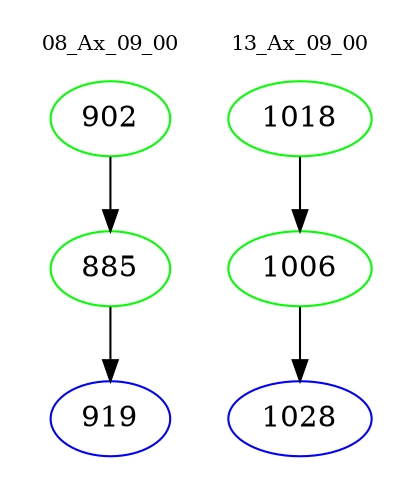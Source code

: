 digraph{
subgraph cluster_0 {
color = white
label = "08_Ax_09_00";
fontsize=10;
T0_902 [label="902", color="green"]
T0_902 -> T0_885 [color="black"]
T0_885 [label="885", color="green"]
T0_885 -> T0_919 [color="black"]
T0_919 [label="919", color="blue"]
}
subgraph cluster_1 {
color = white
label = "13_Ax_09_00";
fontsize=10;
T1_1018 [label="1018", color="green"]
T1_1018 -> T1_1006 [color="black"]
T1_1006 [label="1006", color="green"]
T1_1006 -> T1_1028 [color="black"]
T1_1028 [label="1028", color="blue"]
}
}
